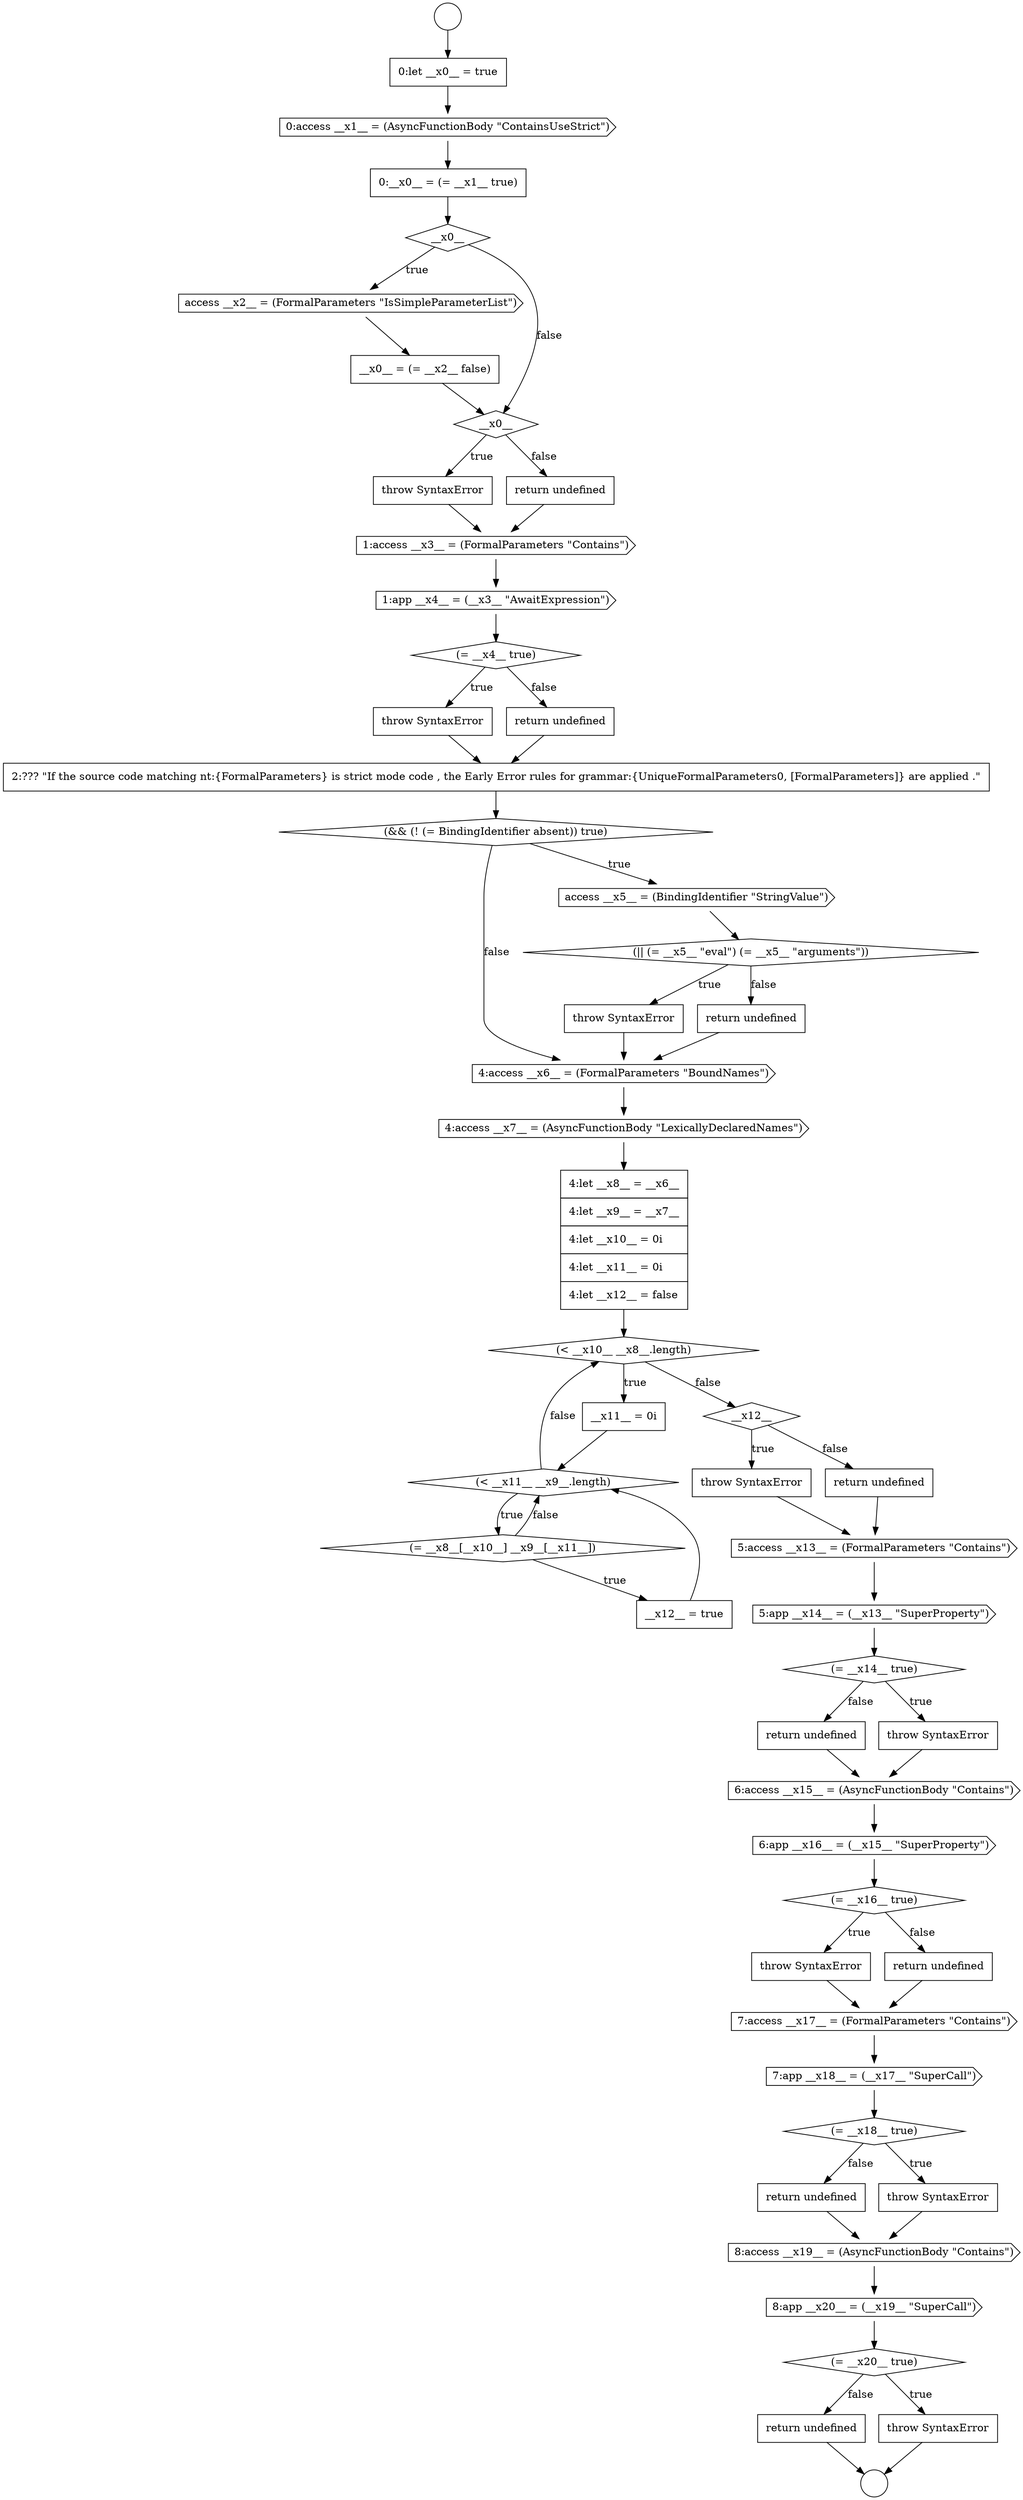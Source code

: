 digraph {
  node21299 [shape=none, margin=0, label=<<font color="black">
    <table border="0" cellborder="1" cellspacing="0" cellpadding="10">
      <tr><td align="left">return undefined</td></tr>
    </table>
  </font>> color="black" fillcolor="white" style=filled]
  node21285 [shape=cds, label=<<font color="black">6:access __x15__ = (AsyncFunctionBody &quot;Contains&quot;)</font>> color="black" fillcolor="white" style=filled]
  node21249 [shape=none, margin=0, label=<<font color="black">
    <table border="0" cellborder="1" cellspacing="0" cellpadding="10">
      <tr><td align="left">0:let __x0__ = true</td></tr>
    </table>
  </font>> color="black" fillcolor="white" style=filled]
  node21267 [shape=none, margin=0, label=<<font color="black">
    <table border="0" cellborder="1" cellspacing="0" cellpadding="10">
      <tr><td align="left">throw SyntaxError</td></tr>
    </table>
  </font>> color="black" fillcolor="white" style=filled]
  node21280 [shape=cds, label=<<font color="black">5:access __x13__ = (FormalParameters &quot;Contains&quot;)</font>> color="black" fillcolor="white" style=filled]
  node21263 [shape=none, margin=0, label=<<font color="black">
    <table border="0" cellborder="1" cellspacing="0" cellpadding="10">
      <tr><td align="left">2:??? &quot;If the source code matching nt:{FormalParameters} is strict mode code , the Early Error rules for grammar:{UniqueFormalParameters0, [FormalParameters]} are applied .&quot;</td></tr>
    </table>
  </font>> color="black" fillcolor="white" style=filled]
  node21294 [shape=none, margin=0, label=<<font color="black">
    <table border="0" cellborder="1" cellspacing="0" cellpadding="10">
      <tr><td align="left">return undefined</td></tr>
    </table>
  </font>> color="black" fillcolor="white" style=filled]
  node21278 [shape=none, margin=0, label=<<font color="black">
    <table border="0" cellborder="1" cellspacing="0" cellpadding="10">
      <tr><td align="left">throw SyntaxError</td></tr>
    </table>
  </font>> color="black" fillcolor="white" style=filled]
  node21253 [shape=cds, label=<<font color="black">access __x2__ = (FormalParameters &quot;IsSimpleParameterList&quot;)</font>> color="black" fillcolor="white" style=filled]
  node21274 [shape=diamond, label=<<font color="black">(&lt; __x11__ __x9__.length)</font>> color="black" fillcolor="white" style=filled]
  node21281 [shape=cds, label=<<font color="black">5:app __x14__ = (__x13__ &quot;SuperProperty&quot;)</font>> color="black" fillcolor="white" style=filled]
  node21268 [shape=none, margin=0, label=<<font color="black">
    <table border="0" cellborder="1" cellspacing="0" cellpadding="10">
      <tr><td align="left">return undefined</td></tr>
    </table>
  </font>> color="black" fillcolor="white" style=filled]
  node21271 [shape=none, margin=0, label=<<font color="black">
    <table border="0" cellborder="1" cellspacing="0" cellpadding="10">
      <tr><td align="left">4:let __x8__ = __x6__</td></tr>
      <tr><td align="left">4:let __x9__ = __x7__</td></tr>
      <tr><td align="left">4:let __x10__ = 0i</td></tr>
      <tr><td align="left">4:let __x11__ = 0i</td></tr>
      <tr><td align="left">4:let __x12__ = false</td></tr>
    </table>
  </font>> color="black" fillcolor="white" style=filled]
  node21261 [shape=none, margin=0, label=<<font color="black">
    <table border="0" cellborder="1" cellspacing="0" cellpadding="10">
      <tr><td align="left">throw SyntaxError</td></tr>
    </table>
  </font>> color="black" fillcolor="white" style=filled]
  node21256 [shape=none, margin=0, label=<<font color="black">
    <table border="0" cellborder="1" cellspacing="0" cellpadding="10">
      <tr><td align="left">throw SyntaxError</td></tr>
    </table>
  </font>> color="black" fillcolor="white" style=filled]
  node21288 [shape=none, margin=0, label=<<font color="black">
    <table border="0" cellborder="1" cellspacing="0" cellpadding="10">
      <tr><td align="left">throw SyntaxError</td></tr>
    </table>
  </font>> color="black" fillcolor="white" style=filled]
  node21290 [shape=cds, label=<<font color="black">7:access __x17__ = (FormalParameters &quot;Contains&quot;)</font>> color="black" fillcolor="white" style=filled]
  node21262 [shape=none, margin=0, label=<<font color="black">
    <table border="0" cellborder="1" cellspacing="0" cellpadding="10">
      <tr><td align="left">return undefined</td></tr>
    </table>
  </font>> color="black" fillcolor="white" style=filled]
  node21293 [shape=none, margin=0, label=<<font color="black">
    <table border="0" cellborder="1" cellspacing="0" cellpadding="10">
      <tr><td align="left">throw SyntaxError</td></tr>
    </table>
  </font>> color="black" fillcolor="white" style=filled]
  node21258 [shape=cds, label=<<font color="black">1:access __x3__ = (FormalParameters &quot;Contains&quot;)</font>> color="black" fillcolor="white" style=filled]
  node21275 [shape=diamond, label=<<font color="black">(= __x8__[__x10__] __x9__[__x11__])</font>> color="black" fillcolor="white" style=filled]
  node21252 [shape=diamond, label=<<font color="black">__x0__</font>> color="black" fillcolor="white" style=filled]
  node21284 [shape=none, margin=0, label=<<font color="black">
    <table border="0" cellborder="1" cellspacing="0" cellpadding="10">
      <tr><td align="left">return undefined</td></tr>
    </table>
  </font>> color="black" fillcolor="white" style=filled]
  node21279 [shape=none, margin=0, label=<<font color="black">
    <table border="0" cellborder="1" cellspacing="0" cellpadding="10">
      <tr><td align="left">return undefined</td></tr>
    </table>
  </font>> color="black" fillcolor="white" style=filled]
  node21270 [shape=cds, label=<<font color="black">4:access __x7__ = (AsyncFunctionBody &quot;LexicallyDeclaredNames&quot;)</font>> color="black" fillcolor="white" style=filled]
  node21255 [shape=diamond, label=<<font color="black">__x0__</font>> color="black" fillcolor="white" style=filled]
  node21289 [shape=none, margin=0, label=<<font color="black">
    <table border="0" cellborder="1" cellspacing="0" cellpadding="10">
      <tr><td align="left">return undefined</td></tr>
    </table>
  </font>> color="black" fillcolor="white" style=filled]
  node21276 [shape=none, margin=0, label=<<font color="black">
    <table border="0" cellborder="1" cellspacing="0" cellpadding="10">
      <tr><td align="left">__x12__ = true</td></tr>
    </table>
  </font>> color="black" fillcolor="white" style=filled]
  node21257 [shape=none, margin=0, label=<<font color="black">
    <table border="0" cellborder="1" cellspacing="0" cellpadding="10">
      <tr><td align="left">return undefined</td></tr>
    </table>
  </font>> color="black" fillcolor="white" style=filled]
  node21287 [shape=diamond, label=<<font color="black">(= __x16__ true)</font>> color="black" fillcolor="white" style=filled]
  node21297 [shape=diamond, label=<<font color="black">(= __x20__ true)</font>> color="black" fillcolor="white" style=filled]
  node21259 [shape=cds, label=<<font color="black">1:app __x4__ = (__x3__ &quot;AwaitExpression&quot;)</font>> color="black" fillcolor="white" style=filled]
  node21296 [shape=cds, label=<<font color="black">8:app __x20__ = (__x19__ &quot;SuperCall&quot;)</font>> color="black" fillcolor="white" style=filled]
  node21254 [shape=none, margin=0, label=<<font color="black">
    <table border="0" cellborder="1" cellspacing="0" cellpadding="10">
      <tr><td align="left">__x0__ = (= __x2__ false)</td></tr>
    </table>
  </font>> color="black" fillcolor="white" style=filled]
  node21292 [shape=diamond, label=<<font color="black">(= __x18__ true)</font>> color="black" fillcolor="white" style=filled]
  node21251 [shape=none, margin=0, label=<<font color="black">
    <table border="0" cellborder="1" cellspacing="0" cellpadding="10">
      <tr><td align="left">0:__x0__ = (= __x1__ true)</td></tr>
    </table>
  </font>> color="black" fillcolor="white" style=filled]
  node21247 [shape=circle label=" " color="black" fillcolor="white" style=filled]
  node21283 [shape=none, margin=0, label=<<font color="black">
    <table border="0" cellborder="1" cellspacing="0" cellpadding="10">
      <tr><td align="left">throw SyntaxError</td></tr>
    </table>
  </font>> color="black" fillcolor="white" style=filled]
  node21266 [shape=diamond, label=<<font color="black">(|| (= __x5__ &quot;eval&quot;) (= __x5__ &quot;arguments&quot;))</font>> color="black" fillcolor="white" style=filled]
  node21260 [shape=diamond, label=<<font color="black">(= __x4__ true)</font>> color="black" fillcolor="white" style=filled]
  node21273 [shape=none, margin=0, label=<<font color="black">
    <table border="0" cellborder="1" cellspacing="0" cellpadding="10">
      <tr><td align="left">__x11__ = 0i</td></tr>
    </table>
  </font>> color="black" fillcolor="white" style=filled]
  node21295 [shape=cds, label=<<font color="black">8:access __x19__ = (AsyncFunctionBody &quot;Contains&quot;)</font>> color="black" fillcolor="white" style=filled]
  node21264 [shape=diamond, label=<<font color="black">(&amp;&amp; (! (= BindingIdentifier absent)) true)</font>> color="black" fillcolor="white" style=filled]
  node21286 [shape=cds, label=<<font color="black">6:app __x16__ = (__x15__ &quot;SuperProperty&quot;)</font>> color="black" fillcolor="white" style=filled]
  node21298 [shape=none, margin=0, label=<<font color="black">
    <table border="0" cellborder="1" cellspacing="0" cellpadding="10">
      <tr><td align="left">throw SyntaxError</td></tr>
    </table>
  </font>> color="black" fillcolor="white" style=filled]
  node21269 [shape=cds, label=<<font color="black">4:access __x6__ = (FormalParameters &quot;BoundNames&quot;)</font>> color="black" fillcolor="white" style=filled]
  node21282 [shape=diamond, label=<<font color="black">(= __x14__ true)</font>> color="black" fillcolor="white" style=filled]
  node21248 [shape=circle label=" " color="black" fillcolor="white" style=filled]
  node21265 [shape=cds, label=<<font color="black">access __x5__ = (BindingIdentifier &quot;StringValue&quot;)</font>> color="black" fillcolor="white" style=filled]
  node21291 [shape=cds, label=<<font color="black">7:app __x18__ = (__x17__ &quot;SuperCall&quot;)</font>> color="black" fillcolor="white" style=filled]
  node21277 [shape=diamond, label=<<font color="black">__x12__</font>> color="black" fillcolor="white" style=filled]
  node21250 [shape=cds, label=<<font color="black">0:access __x1__ = (AsyncFunctionBody &quot;ContainsUseStrict&quot;)</font>> color="black" fillcolor="white" style=filled]
  node21272 [shape=diamond, label=<<font color="black">(&lt; __x10__ __x8__.length)</font>> color="black" fillcolor="white" style=filled]
  node21258 -> node21259 [ color="black"]
  node21247 -> node21249 [ color="black"]
  node21277 -> node21278 [label=<<font color="black">true</font>> color="black"]
  node21277 -> node21279 [label=<<font color="black">false</font>> color="black"]
  node21256 -> node21258 [ color="black"]
  node21291 -> node21292 [ color="black"]
  node21255 -> node21256 [label=<<font color="black">true</font>> color="black"]
  node21255 -> node21257 [label=<<font color="black">false</font>> color="black"]
  node21276 -> node21274 [ color="black"]
  node21269 -> node21270 [ color="black"]
  node21283 -> node21285 [ color="black"]
  node21290 -> node21291 [ color="black"]
  node21259 -> node21260 [ color="black"]
  node21285 -> node21286 [ color="black"]
  node21292 -> node21293 [label=<<font color="black">true</font>> color="black"]
  node21292 -> node21294 [label=<<font color="black">false</font>> color="black"]
  node21281 -> node21282 [ color="black"]
  node21251 -> node21252 [ color="black"]
  node21252 -> node21253 [label=<<font color="black">true</font>> color="black"]
  node21252 -> node21255 [label=<<font color="black">false</font>> color="black"]
  node21266 -> node21267 [label=<<font color="black">true</font>> color="black"]
  node21266 -> node21268 [label=<<font color="black">false</font>> color="black"]
  node21295 -> node21296 [ color="black"]
  node21263 -> node21264 [ color="black"]
  node21265 -> node21266 [ color="black"]
  node21278 -> node21280 [ color="black"]
  node21299 -> node21248 [ color="black"]
  node21289 -> node21290 [ color="black"]
  node21262 -> node21263 [ color="black"]
  node21261 -> node21263 [ color="black"]
  node21275 -> node21276 [label=<<font color="black">true</font>> color="black"]
  node21275 -> node21274 [label=<<font color="black">false</font>> color="black"]
  node21253 -> node21254 [ color="black"]
  node21271 -> node21272 [ color="black"]
  node21270 -> node21271 [ color="black"]
  node21293 -> node21295 [ color="black"]
  node21296 -> node21297 [ color="black"]
  node21273 -> node21274 [ color="black"]
  node21264 -> node21265 [label=<<font color="black">true</font>> color="black"]
  node21264 -> node21269 [label=<<font color="black">false</font>> color="black"]
  node21257 -> node21258 [ color="black"]
  node21286 -> node21287 [ color="black"]
  node21288 -> node21290 [ color="black"]
  node21268 -> node21269 [ color="black"]
  node21254 -> node21255 [ color="black"]
  node21280 -> node21281 [ color="black"]
  node21260 -> node21261 [label=<<font color="black">true</font>> color="black"]
  node21260 -> node21262 [label=<<font color="black">false</font>> color="black"]
  node21287 -> node21288 [label=<<font color="black">true</font>> color="black"]
  node21287 -> node21289 [label=<<font color="black">false</font>> color="black"]
  node21279 -> node21280 [ color="black"]
  node21274 -> node21275 [label=<<font color="black">true</font>> color="black"]
  node21274 -> node21272 [label=<<font color="black">false</font>> color="black"]
  node21284 -> node21285 [ color="black"]
  node21297 -> node21298 [label=<<font color="black">true</font>> color="black"]
  node21297 -> node21299 [label=<<font color="black">false</font>> color="black"]
  node21267 -> node21269 [ color="black"]
  node21294 -> node21295 [ color="black"]
  node21272 -> node21273 [label=<<font color="black">true</font>> color="black"]
  node21272 -> node21277 [label=<<font color="black">false</font>> color="black"]
  node21250 -> node21251 [ color="black"]
  node21282 -> node21283 [label=<<font color="black">true</font>> color="black"]
  node21282 -> node21284 [label=<<font color="black">false</font>> color="black"]
  node21298 -> node21248 [ color="black"]
  node21249 -> node21250 [ color="black"]
}
